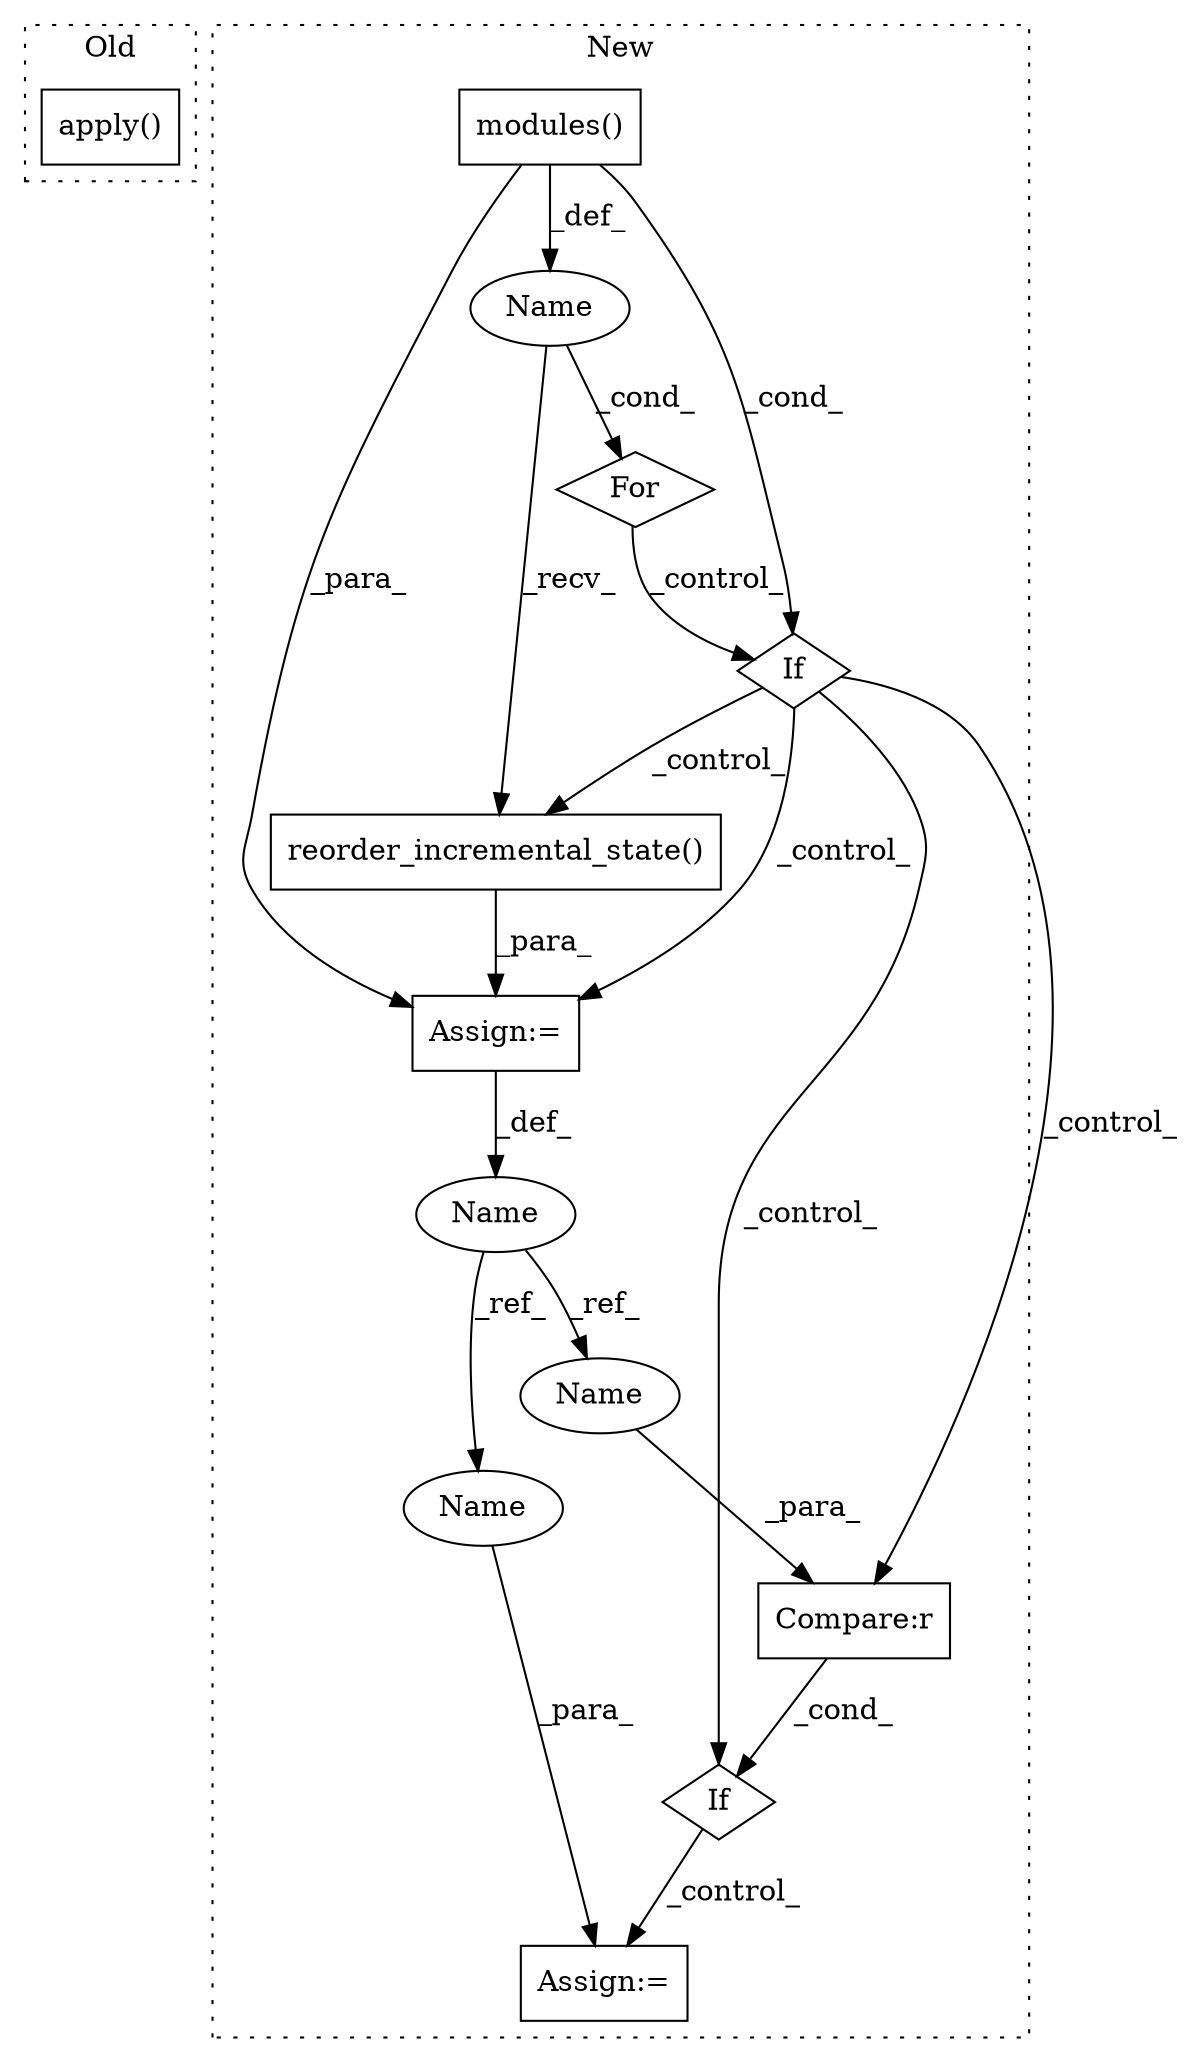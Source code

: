 digraph G {
subgraph cluster0 {
1 [label="apply()" a="75" s="3259,3301" l="11,1" shape="box"];
label = "Old";
style="dotted";
}
subgraph cluster1 {
2 [label="modules()" a="75" s="2981" l="14" shape="box"];
3 [label="If" a="96" s="3301" l="3" shape="diamond"];
4 [label="For" a="107" s="2967,2995" l="4,14" shape="diamond"];
5 [label="Name" a="87" s="2971" l="6" shape="ellipse"];
6 [label="Compare:r" a="40" s="3304" l="18" shape="box"];
7 [label="If" a="96" s="3009" l="3" shape="diamond"];
8 [label="Name" a="87" s="3213" l="6" shape="ellipse"];
9 [label="Assign:=" a="68" s="3361" l="3" shape="box"];
10 [label="reorder_incremental_state()" a="75" s="3222,3283" l="33,1" shape="box"];
11 [label="Assign:=" a="68" s="3219" l="3" shape="box"];
12 [label="Name" a="87" s="3364" l="6" shape="ellipse"];
13 [label="Name" a="87" s="3304" l="6" shape="ellipse"];
label = "New";
style="dotted";
}
2 -> 11 [label="_para_"];
2 -> 5 [label="_def_"];
2 -> 7 [label="_cond_"];
3 -> 9 [label="_control_"];
4 -> 7 [label="_control_"];
5 -> 10 [label="_recv_"];
5 -> 4 [label="_cond_"];
6 -> 3 [label="_cond_"];
7 -> 6 [label="_control_"];
7 -> 10 [label="_control_"];
7 -> 3 [label="_control_"];
7 -> 11 [label="_control_"];
8 -> 12 [label="_ref_"];
8 -> 13 [label="_ref_"];
10 -> 11 [label="_para_"];
11 -> 8 [label="_def_"];
12 -> 9 [label="_para_"];
13 -> 6 [label="_para_"];
}